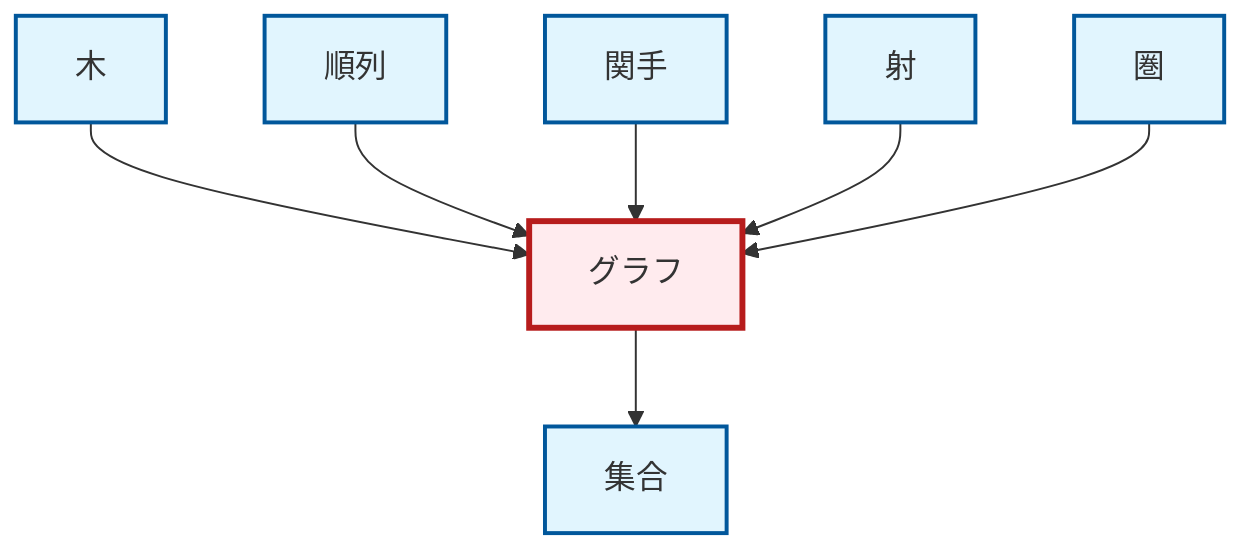 graph TD
    classDef definition fill:#e1f5fe,stroke:#01579b,stroke-width:2px
    classDef theorem fill:#f3e5f5,stroke:#4a148c,stroke-width:2px
    classDef axiom fill:#fff3e0,stroke:#e65100,stroke-width:2px
    classDef example fill:#e8f5e9,stroke:#1b5e20,stroke-width:2px
    classDef current fill:#ffebee,stroke:#b71c1c,stroke-width:3px
    def-category["圏"]:::definition
    def-tree["木"]:::definition
    def-set["集合"]:::definition
    def-permutation["順列"]:::definition
    def-morphism["射"]:::definition
    def-graph["グラフ"]:::definition
    def-functor["関手"]:::definition
    def-graph --> def-set
    def-tree --> def-graph
    def-permutation --> def-graph
    def-functor --> def-graph
    def-morphism --> def-graph
    def-category --> def-graph
    class def-graph current